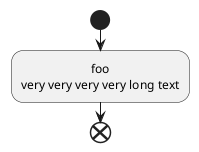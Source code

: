 {
  "sha1": "hnez1hs62mm7mp8frlc7bvmq6dbbb9y",
  "insertion": {
    "when": "2024-06-03T18:59:29.761Z",
    "user": "plantuml@gmail.com"
  }
}
@startuml
skinparam defaultTextAlignment center
start
:foo
very very very very long text;
end
@enduml
